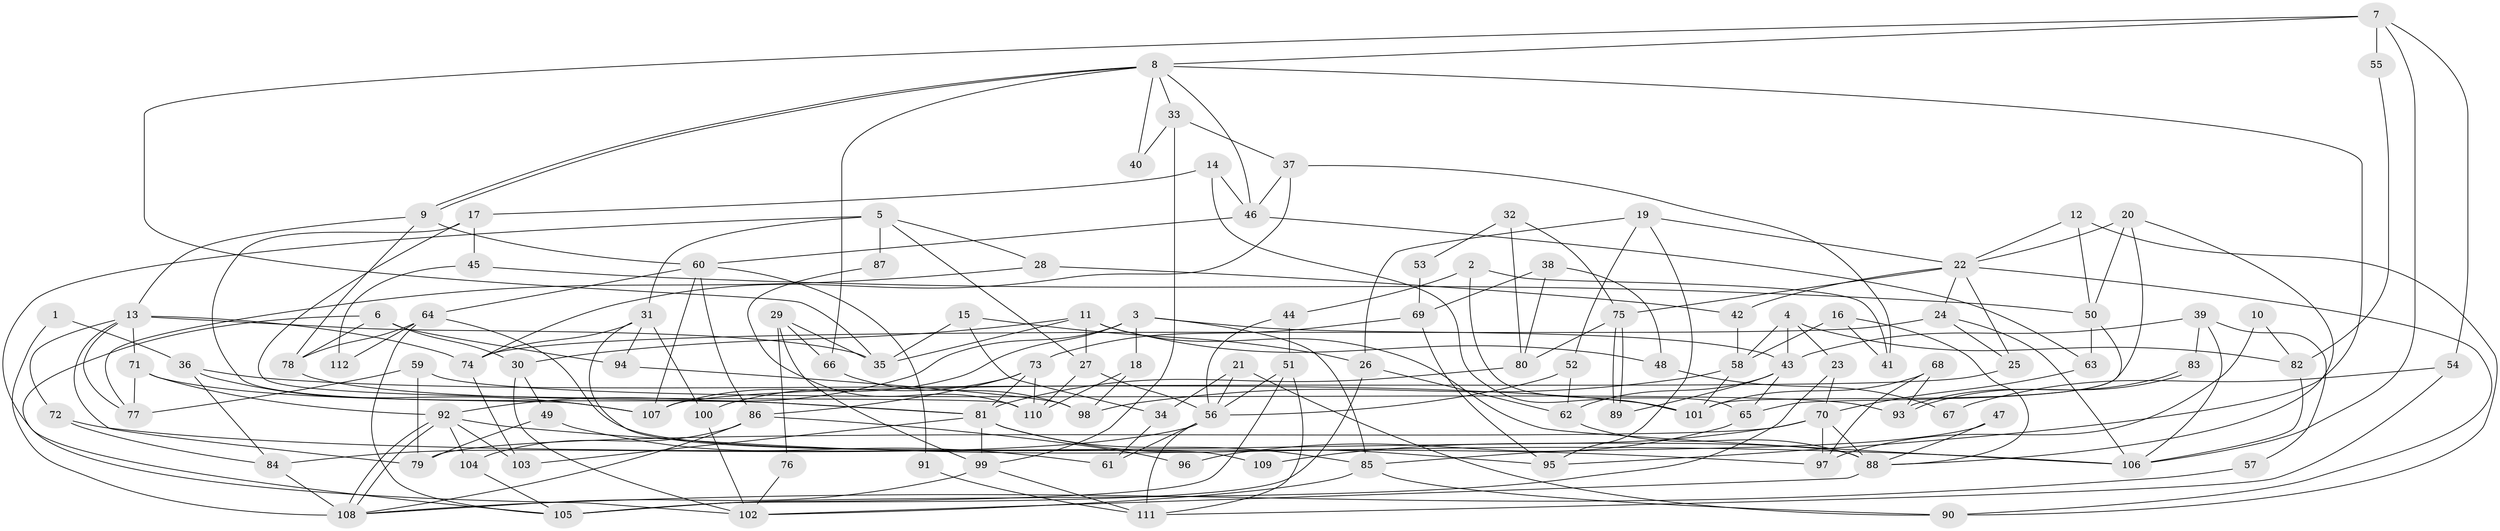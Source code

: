 // coarse degree distribution, {4: 0.21428571428571427, 10: 0.05357142857142857, 11: 0.017857142857142856, 15: 0.017857142857142856, 6: 0.125, 9: 0.03571428571428571, 12: 0.05357142857142857, 2: 0.10714285714285714, 8: 0.05357142857142857, 3: 0.19642857142857142, 5: 0.07142857142857142, 7: 0.05357142857142857}
// Generated by graph-tools (version 1.1) at 2025/18/03/04/25 18:18:59]
// undirected, 112 vertices, 224 edges
graph export_dot {
graph [start="1"]
  node [color=gray90,style=filled];
  1;
  2;
  3;
  4;
  5;
  6;
  7;
  8;
  9;
  10;
  11;
  12;
  13;
  14;
  15;
  16;
  17;
  18;
  19;
  20;
  21;
  22;
  23;
  24;
  25;
  26;
  27;
  28;
  29;
  30;
  31;
  32;
  33;
  34;
  35;
  36;
  37;
  38;
  39;
  40;
  41;
  42;
  43;
  44;
  45;
  46;
  47;
  48;
  49;
  50;
  51;
  52;
  53;
  54;
  55;
  56;
  57;
  58;
  59;
  60;
  61;
  62;
  63;
  64;
  65;
  66;
  67;
  68;
  69;
  70;
  71;
  72;
  73;
  74;
  75;
  76;
  77;
  78;
  79;
  80;
  81;
  82;
  83;
  84;
  85;
  86;
  87;
  88;
  89;
  90;
  91;
  92;
  93;
  94;
  95;
  96;
  97;
  98;
  99;
  100;
  101;
  102;
  103;
  104;
  105;
  106;
  107;
  108;
  109;
  110;
  111;
  112;
  1 -- 36;
  1 -- 108;
  2 -- 41;
  2 -- 44;
  2 -- 65;
  3 -- 43;
  3 -- 85;
  3 -- 18;
  3 -- 92;
  3 -- 107;
  4 -- 43;
  4 -- 58;
  4 -- 23;
  4 -- 82;
  5 -- 102;
  5 -- 27;
  5 -- 28;
  5 -- 31;
  5 -- 87;
  6 -- 78;
  6 -- 105;
  6 -- 30;
  6 -- 94;
  7 -- 8;
  7 -- 106;
  7 -- 35;
  7 -- 54;
  7 -- 55;
  8 -- 33;
  8 -- 9;
  8 -- 9;
  8 -- 40;
  8 -- 46;
  8 -- 66;
  8 -- 95;
  9 -- 60;
  9 -- 13;
  9 -- 78;
  10 -- 97;
  10 -- 82;
  11 -- 35;
  11 -- 30;
  11 -- 27;
  11 -- 48;
  11 -- 106;
  12 -- 22;
  12 -- 90;
  12 -- 50;
  13 -- 74;
  13 -- 35;
  13 -- 71;
  13 -- 72;
  13 -- 77;
  13 -- 79;
  14 -- 17;
  14 -- 101;
  14 -- 46;
  15 -- 26;
  15 -- 35;
  15 -- 34;
  16 -- 58;
  16 -- 88;
  16 -- 41;
  17 -- 107;
  17 -- 110;
  17 -- 45;
  18 -- 98;
  18 -- 110;
  19 -- 22;
  19 -- 95;
  19 -- 26;
  19 -- 52;
  20 -- 101;
  20 -- 22;
  20 -- 50;
  20 -- 88;
  21 -- 56;
  21 -- 34;
  21 -- 90;
  22 -- 24;
  22 -- 25;
  22 -- 42;
  22 -- 75;
  22 -- 90;
  23 -- 70;
  23 -- 105;
  24 -- 106;
  24 -- 74;
  24 -- 25;
  25 -- 107;
  26 -- 62;
  26 -- 105;
  27 -- 110;
  27 -- 56;
  28 -- 77;
  28 -- 42;
  29 -- 99;
  29 -- 35;
  29 -- 66;
  29 -- 76;
  30 -- 102;
  30 -- 49;
  31 -- 100;
  31 -- 74;
  31 -- 94;
  31 -- 109;
  32 -- 75;
  32 -- 80;
  32 -- 53;
  33 -- 99;
  33 -- 37;
  33 -- 40;
  34 -- 61;
  36 -- 101;
  36 -- 107;
  36 -- 84;
  37 -- 74;
  37 -- 46;
  37 -- 41;
  38 -- 69;
  38 -- 80;
  38 -- 48;
  39 -- 43;
  39 -- 106;
  39 -- 57;
  39 -- 83;
  42 -- 58;
  43 -- 62;
  43 -- 65;
  43 -- 89;
  44 -- 56;
  44 -- 51;
  45 -- 50;
  45 -- 112;
  46 -- 60;
  46 -- 63;
  47 -- 88;
  47 -- 85;
  48 -- 67;
  49 -- 79;
  49 -- 61;
  50 -- 63;
  50 -- 65;
  51 -- 111;
  51 -- 105;
  51 -- 56;
  52 -- 56;
  52 -- 62;
  53 -- 69;
  54 -- 111;
  54 -- 67;
  55 -- 82;
  56 -- 61;
  56 -- 84;
  56 -- 111;
  57 -- 108;
  58 -- 98;
  58 -- 101;
  59 -- 79;
  59 -- 77;
  59 -- 93;
  60 -- 86;
  60 -- 64;
  60 -- 91;
  60 -- 107;
  62 -- 88;
  63 -- 70;
  64 -- 105;
  64 -- 78;
  64 -- 88;
  64 -- 112;
  65 -- 96;
  66 -- 98;
  68 -- 93;
  68 -- 97;
  68 -- 101;
  69 -- 95;
  69 -- 73;
  70 -- 88;
  70 -- 79;
  70 -- 97;
  70 -- 109;
  71 -- 92;
  71 -- 77;
  71 -- 81;
  72 -- 84;
  72 -- 97;
  73 -- 81;
  73 -- 86;
  73 -- 100;
  73 -- 110;
  74 -- 103;
  75 -- 89;
  75 -- 89;
  75 -- 80;
  76 -- 102;
  78 -- 81;
  80 -- 81;
  81 -- 85;
  81 -- 95;
  81 -- 99;
  81 -- 103;
  82 -- 106;
  83 -- 93;
  83 -- 93;
  84 -- 108;
  85 -- 90;
  85 -- 102;
  86 -- 108;
  86 -- 104;
  86 -- 96;
  87 -- 110;
  88 -- 102;
  91 -- 111;
  92 -- 108;
  92 -- 108;
  92 -- 103;
  92 -- 104;
  92 -- 106;
  94 -- 98;
  99 -- 108;
  99 -- 111;
  100 -- 102;
  104 -- 105;
}
